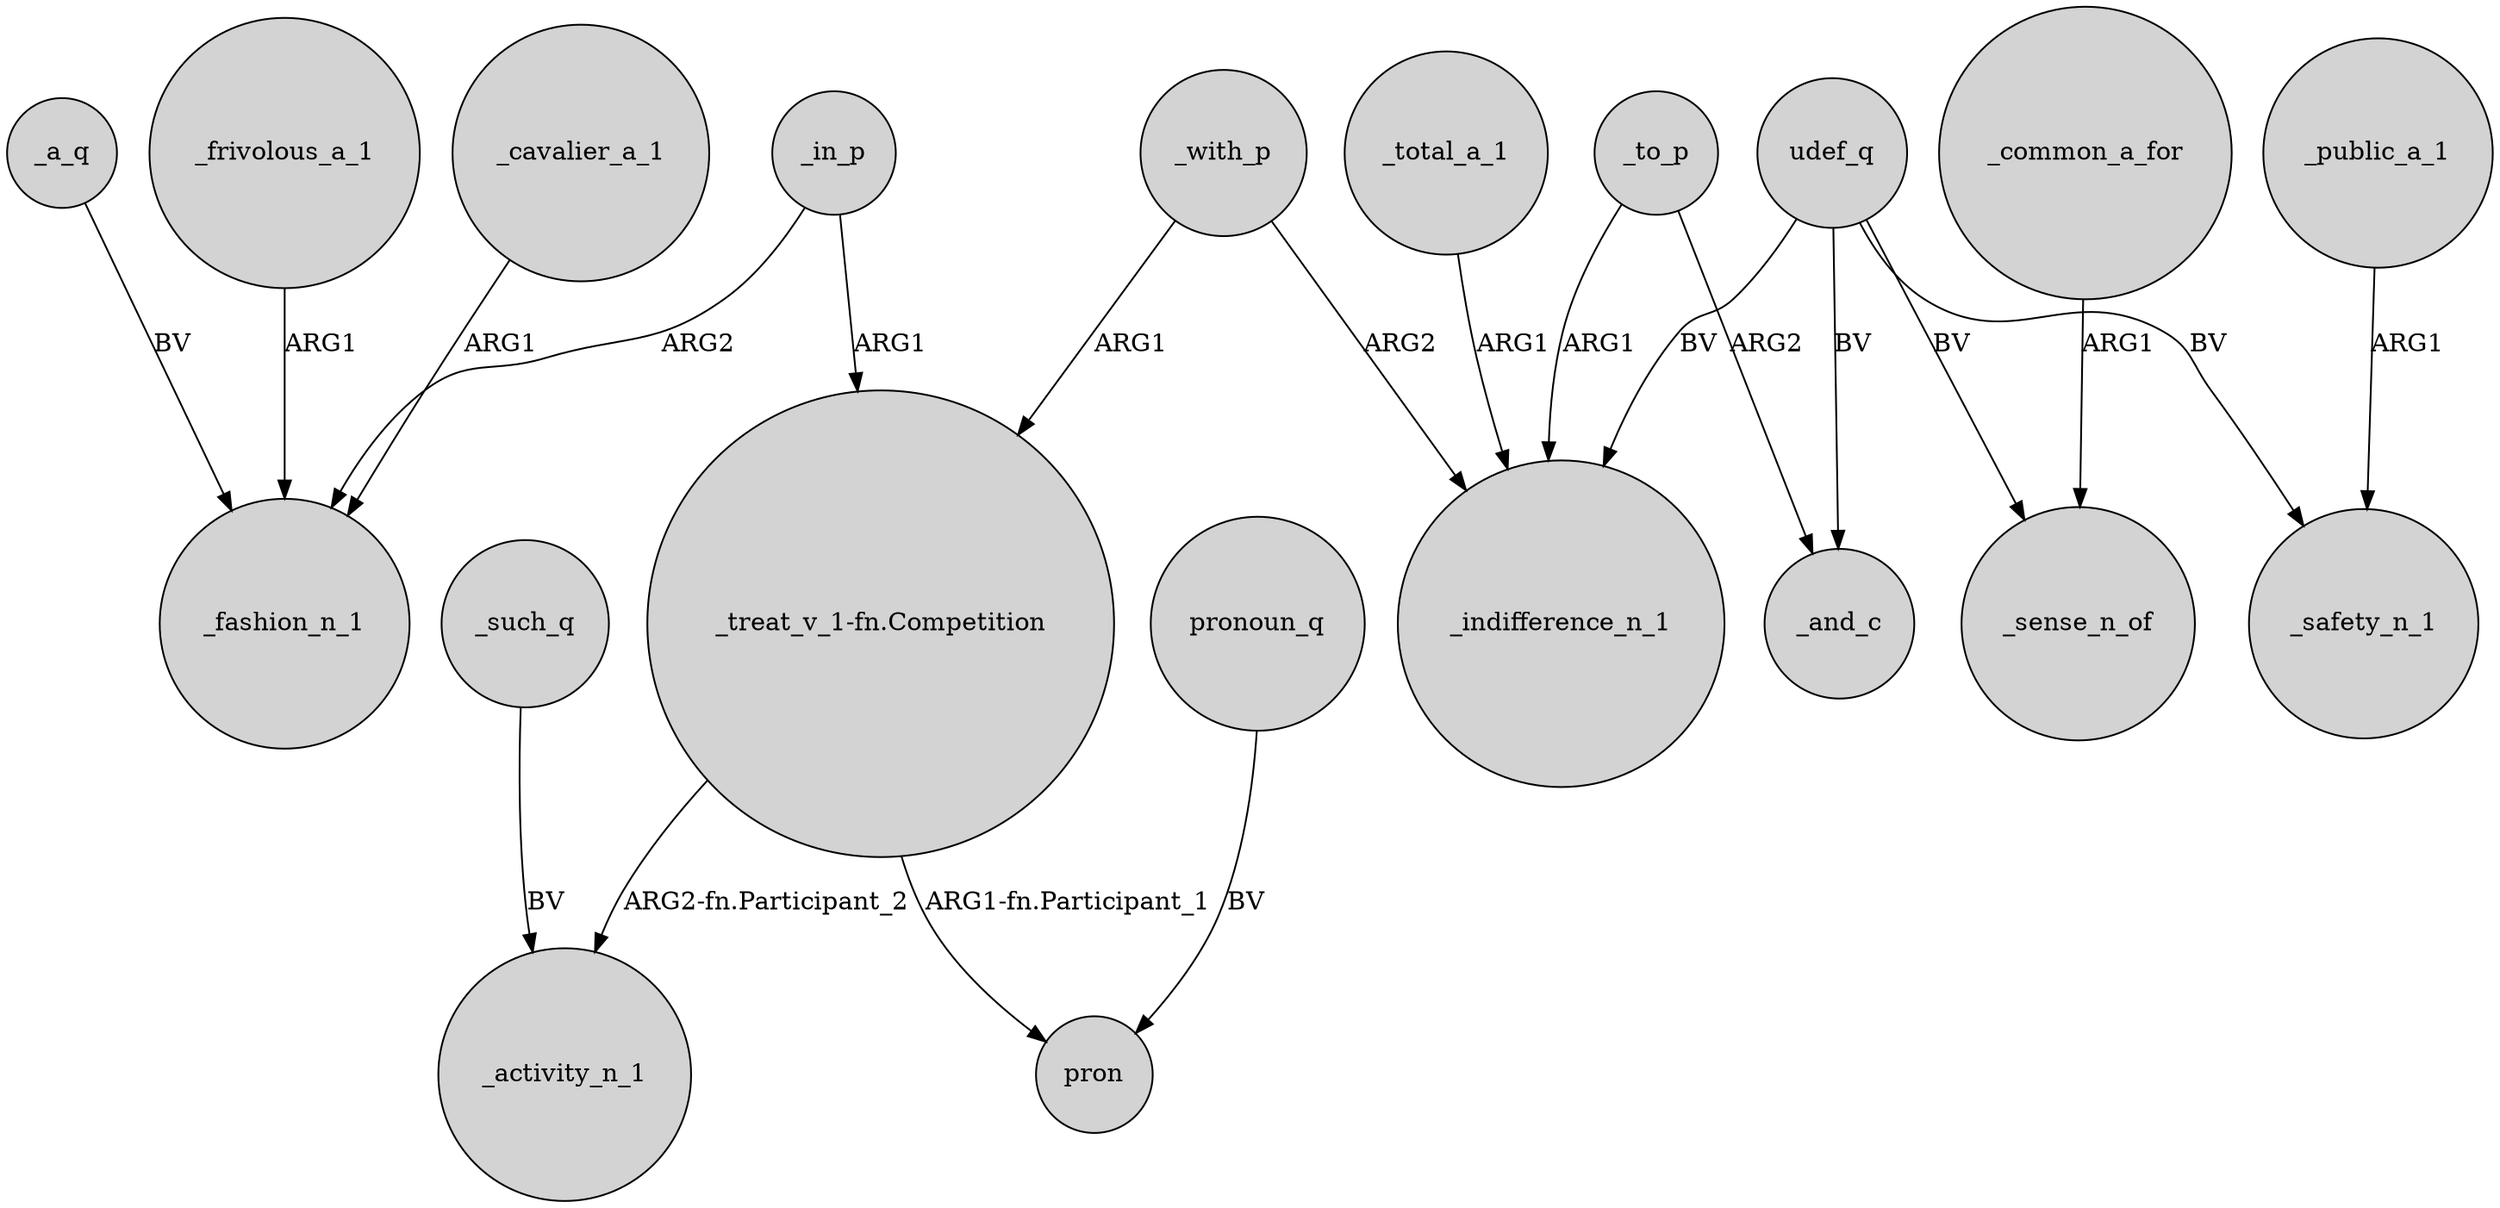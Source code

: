 digraph {
	node [shape=circle style=filled]
	_a_q -> _fashion_n_1 [label=BV]
	udef_q -> _safety_n_1 [label=BV]
	_total_a_1 -> _indifference_n_1 [label=ARG1]
	_public_a_1 -> _safety_n_1 [label=ARG1]
	"_treat_v_1-fn.Competition" -> _activity_n_1 [label="ARG2-fn.Participant_2"]
	udef_q -> _and_c [label=BV]
	_to_p -> _indifference_n_1 [label=ARG1]
	_with_p -> "_treat_v_1-fn.Competition" [label=ARG1]
	pronoun_q -> pron [label=BV]
	_to_p -> _and_c [label=ARG2]
	_frivolous_a_1 -> _fashion_n_1 [label=ARG1]
	_such_q -> _activity_n_1 [label=BV]
	_with_p -> _indifference_n_1 [label=ARG2]
	_cavalier_a_1 -> _fashion_n_1 [label=ARG1]
	_in_p -> _fashion_n_1 [label=ARG2]
	_in_p -> "_treat_v_1-fn.Competition" [label=ARG1]
	"_treat_v_1-fn.Competition" -> pron [label="ARG1-fn.Participant_1"]
	udef_q -> _indifference_n_1 [label=BV]
	udef_q -> _sense_n_of [label=BV]
	_common_a_for -> _sense_n_of [label=ARG1]
}

